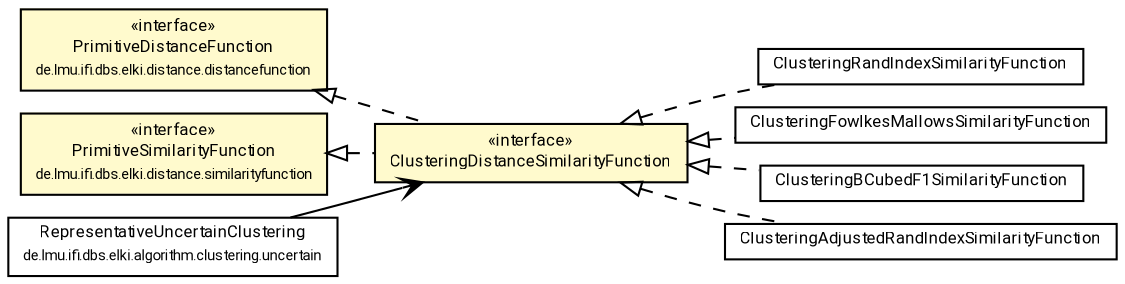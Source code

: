 #!/usr/local/bin/dot
#
# Class diagram 
# Generated by UMLGraph version R5_7_2-60-g0e99a6 (http://www.spinellis.gr/umlgraph/)
#

digraph G {
	graph [fontnames="svg"]
	edge [fontname="Roboto",fontsize=7,labelfontname="Roboto",labelfontsize=7,color="black"];
	node [fontname="Roboto",fontcolor="black",fontsize=8,shape=plaintext,margin=0,width=0,height=0];
	nodesep=0.15;
	ranksep=0.25;
	rankdir=LR;
	// de.lmu.ifi.dbs.elki.distance.similarityfunction.cluster.ClusteringRandIndexSimilarityFunction
	c2669579 [label=<<table title="de.lmu.ifi.dbs.elki.distance.similarityfunction.cluster.ClusteringRandIndexSimilarityFunction" border="0" cellborder="1" cellspacing="0" cellpadding="2" href="ClusteringRandIndexSimilarityFunction.html" target="_parent">
		<tr><td><table border="0" cellspacing="0" cellpadding="1">
		<tr><td align="center" balign="center"> <font face="Roboto">ClusteringRandIndexSimilarityFunction</font> </td></tr>
		</table></td></tr>
		</table>>, URL="ClusteringRandIndexSimilarityFunction.html"];
	// de.lmu.ifi.dbs.elki.distance.similarityfunction.cluster.ClusteringFowlkesMallowsSimilarityFunction
	c2669585 [label=<<table title="de.lmu.ifi.dbs.elki.distance.similarityfunction.cluster.ClusteringFowlkesMallowsSimilarityFunction" border="0" cellborder="1" cellspacing="0" cellpadding="2" href="ClusteringFowlkesMallowsSimilarityFunction.html" target="_parent">
		<tr><td><table border="0" cellspacing="0" cellpadding="1">
		<tr><td align="center" balign="center"> <font face="Roboto">ClusteringFowlkesMallowsSimilarityFunction</font> </td></tr>
		</table></td></tr>
		</table>>, URL="ClusteringFowlkesMallowsSimilarityFunction.html"];
	// de.lmu.ifi.dbs.elki.distance.similarityfunction.cluster.ClusteringDistanceSimilarityFunction
	c2669587 [label=<<table title="de.lmu.ifi.dbs.elki.distance.similarityfunction.cluster.ClusteringDistanceSimilarityFunction" border="0" cellborder="1" cellspacing="0" cellpadding="2" bgcolor="lemonChiffon" href="ClusteringDistanceSimilarityFunction.html" target="_parent">
		<tr><td><table border="0" cellspacing="0" cellpadding="1">
		<tr><td align="center" balign="center"> &#171;interface&#187; </td></tr>
		<tr><td align="center" balign="center"> <font face="Roboto">ClusteringDistanceSimilarityFunction</font> </td></tr>
		</table></td></tr>
		</table>>, URL="ClusteringDistanceSimilarityFunction.html"];
	// de.lmu.ifi.dbs.elki.distance.similarityfunction.cluster.ClusteringBCubedF1SimilarityFunction
	c2669588 [label=<<table title="de.lmu.ifi.dbs.elki.distance.similarityfunction.cluster.ClusteringBCubedF1SimilarityFunction" border="0" cellborder="1" cellspacing="0" cellpadding="2" href="ClusteringBCubedF1SimilarityFunction.html" target="_parent">
		<tr><td><table border="0" cellspacing="0" cellpadding="1">
		<tr><td align="center" balign="center"> <font face="Roboto">ClusteringBCubedF1SimilarityFunction</font> </td></tr>
		</table></td></tr>
		</table>>, URL="ClusteringBCubedF1SimilarityFunction.html"];
	// de.lmu.ifi.dbs.elki.distance.similarityfunction.cluster.ClusteringAdjustedRandIndexSimilarityFunction
	c2669590 [label=<<table title="de.lmu.ifi.dbs.elki.distance.similarityfunction.cluster.ClusteringAdjustedRandIndexSimilarityFunction" border="0" cellborder="1" cellspacing="0" cellpadding="2" href="ClusteringAdjustedRandIndexSimilarityFunction.html" target="_parent">
		<tr><td><table border="0" cellspacing="0" cellpadding="1">
		<tr><td align="center" balign="center"> <font face="Roboto">ClusteringAdjustedRandIndexSimilarityFunction</font> </td></tr>
		</table></td></tr>
		</table>>, URL="ClusteringAdjustedRandIndexSimilarityFunction.html"];
	// de.lmu.ifi.dbs.elki.distance.distancefunction.PrimitiveDistanceFunction<O>
	c2670163 [label=<<table title="de.lmu.ifi.dbs.elki.distance.distancefunction.PrimitiveDistanceFunction" border="0" cellborder="1" cellspacing="0" cellpadding="2" bgcolor="LemonChiffon" href="../../distancefunction/PrimitiveDistanceFunction.html" target="_parent">
		<tr><td><table border="0" cellspacing="0" cellpadding="1">
		<tr><td align="center" balign="center"> &#171;interface&#187; </td></tr>
		<tr><td align="center" balign="center"> <font face="Roboto">PrimitiveDistanceFunction</font> </td></tr>
		<tr><td align="center" balign="center"> <font face="Roboto" point-size="7.0">de.lmu.ifi.dbs.elki.distance.distancefunction</font> </td></tr>
		</table></td></tr>
		</table>>, URL="../../distancefunction/PrimitiveDistanceFunction.html"];
	// de.lmu.ifi.dbs.elki.distance.similarityfunction.PrimitiveSimilarityFunction<O>
	c2670170 [label=<<table title="de.lmu.ifi.dbs.elki.distance.similarityfunction.PrimitiveSimilarityFunction" border="0" cellborder="1" cellspacing="0" cellpadding="2" bgcolor="LemonChiffon" href="../PrimitiveSimilarityFunction.html" target="_parent">
		<tr><td><table border="0" cellspacing="0" cellpadding="1">
		<tr><td align="center" balign="center"> &#171;interface&#187; </td></tr>
		<tr><td align="center" balign="center"> <font face="Roboto">PrimitiveSimilarityFunction</font> </td></tr>
		<tr><td align="center" balign="center"> <font face="Roboto" point-size="7.0">de.lmu.ifi.dbs.elki.distance.similarityfunction</font> </td></tr>
		</table></td></tr>
		</table>>, URL="../PrimitiveSimilarityFunction.html"];
	// de.lmu.ifi.dbs.elki.algorithm.clustering.uncertain.RepresentativeUncertainClustering
	c2672248 [label=<<table title="de.lmu.ifi.dbs.elki.algorithm.clustering.uncertain.RepresentativeUncertainClustering" border="0" cellborder="1" cellspacing="0" cellpadding="2" href="../../../algorithm/clustering/uncertain/RepresentativeUncertainClustering.html" target="_parent">
		<tr><td><table border="0" cellspacing="0" cellpadding="1">
		<tr><td align="center" balign="center"> <font face="Roboto">RepresentativeUncertainClustering</font> </td></tr>
		<tr><td align="center" balign="center"> <font face="Roboto" point-size="7.0">de.lmu.ifi.dbs.elki.algorithm.clustering.uncertain</font> </td></tr>
		</table></td></tr>
		</table>>, URL="../../../algorithm/clustering/uncertain/RepresentativeUncertainClustering.html"];
	// de.lmu.ifi.dbs.elki.distance.similarityfunction.cluster.ClusteringRandIndexSimilarityFunction implements de.lmu.ifi.dbs.elki.distance.similarityfunction.cluster.ClusteringDistanceSimilarityFunction
	c2669587 -> c2669579 [arrowtail=empty,style=dashed,dir=back,weight=9];
	// de.lmu.ifi.dbs.elki.distance.similarityfunction.cluster.ClusteringFowlkesMallowsSimilarityFunction implements de.lmu.ifi.dbs.elki.distance.similarityfunction.cluster.ClusteringDistanceSimilarityFunction
	c2669587 -> c2669585 [arrowtail=empty,style=dashed,dir=back,weight=9];
	// de.lmu.ifi.dbs.elki.distance.similarityfunction.cluster.ClusteringDistanceSimilarityFunction implements de.lmu.ifi.dbs.elki.distance.similarityfunction.PrimitiveSimilarityFunction<O>
	c2670170 -> c2669587 [arrowtail=empty,style=dashed,dir=back,weight=9];
	// de.lmu.ifi.dbs.elki.distance.similarityfunction.cluster.ClusteringDistanceSimilarityFunction implements de.lmu.ifi.dbs.elki.distance.distancefunction.PrimitiveDistanceFunction<O>
	c2670163 -> c2669587 [arrowtail=empty,style=dashed,dir=back,weight=9];
	// de.lmu.ifi.dbs.elki.distance.similarityfunction.cluster.ClusteringBCubedF1SimilarityFunction implements de.lmu.ifi.dbs.elki.distance.similarityfunction.cluster.ClusteringDistanceSimilarityFunction
	c2669587 -> c2669588 [arrowtail=empty,style=dashed,dir=back,weight=9];
	// de.lmu.ifi.dbs.elki.distance.similarityfunction.cluster.ClusteringAdjustedRandIndexSimilarityFunction implements de.lmu.ifi.dbs.elki.distance.similarityfunction.cluster.ClusteringDistanceSimilarityFunction
	c2669587 -> c2669590 [arrowtail=empty,style=dashed,dir=back,weight=9];
	// de.lmu.ifi.dbs.elki.algorithm.clustering.uncertain.RepresentativeUncertainClustering navassoc de.lmu.ifi.dbs.elki.distance.similarityfunction.cluster.ClusteringDistanceSimilarityFunction
	c2672248 -> c2669587 [arrowhead=open,weight=1];
}

